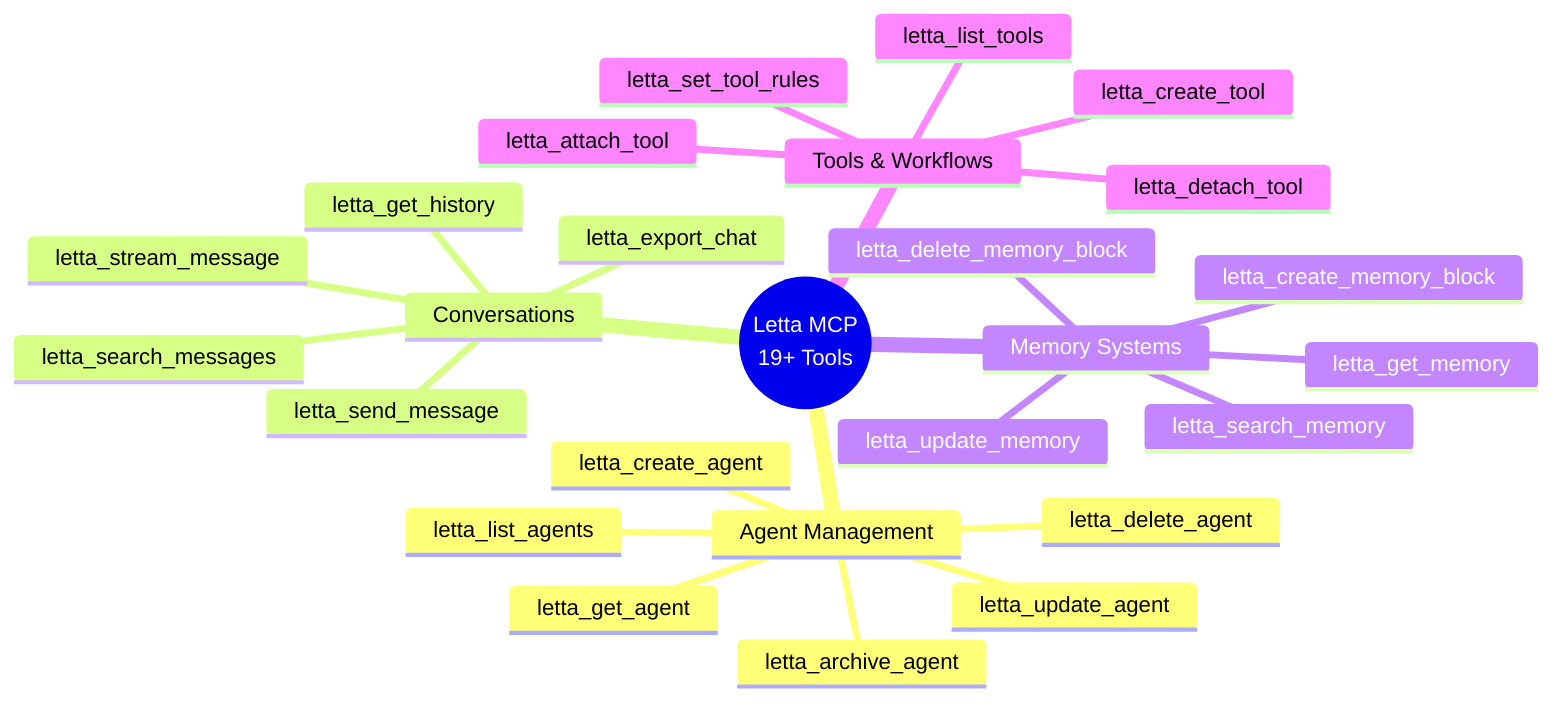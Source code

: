 mindmap
  root((Letta MCP<br/>19+ Tools))
    Agent Management
      letta_list_agents
      letta_create_agent
      letta_get_agent
      letta_update_agent
      letta_delete_agent
      letta_archive_agent
    Conversations
      letta_send_message
      letta_stream_message
      letta_get_history
      letta_export_chat
      letta_search_messages
    Memory Systems
      letta_get_memory
      letta_update_memory
      letta_search_memory
      letta_create_memory_block
      letta_delete_memory_block
    Tools & Workflows
      letta_list_tools
      letta_attach_tool
      letta_detach_tool
      letta_create_tool
      letta_set_tool_rules